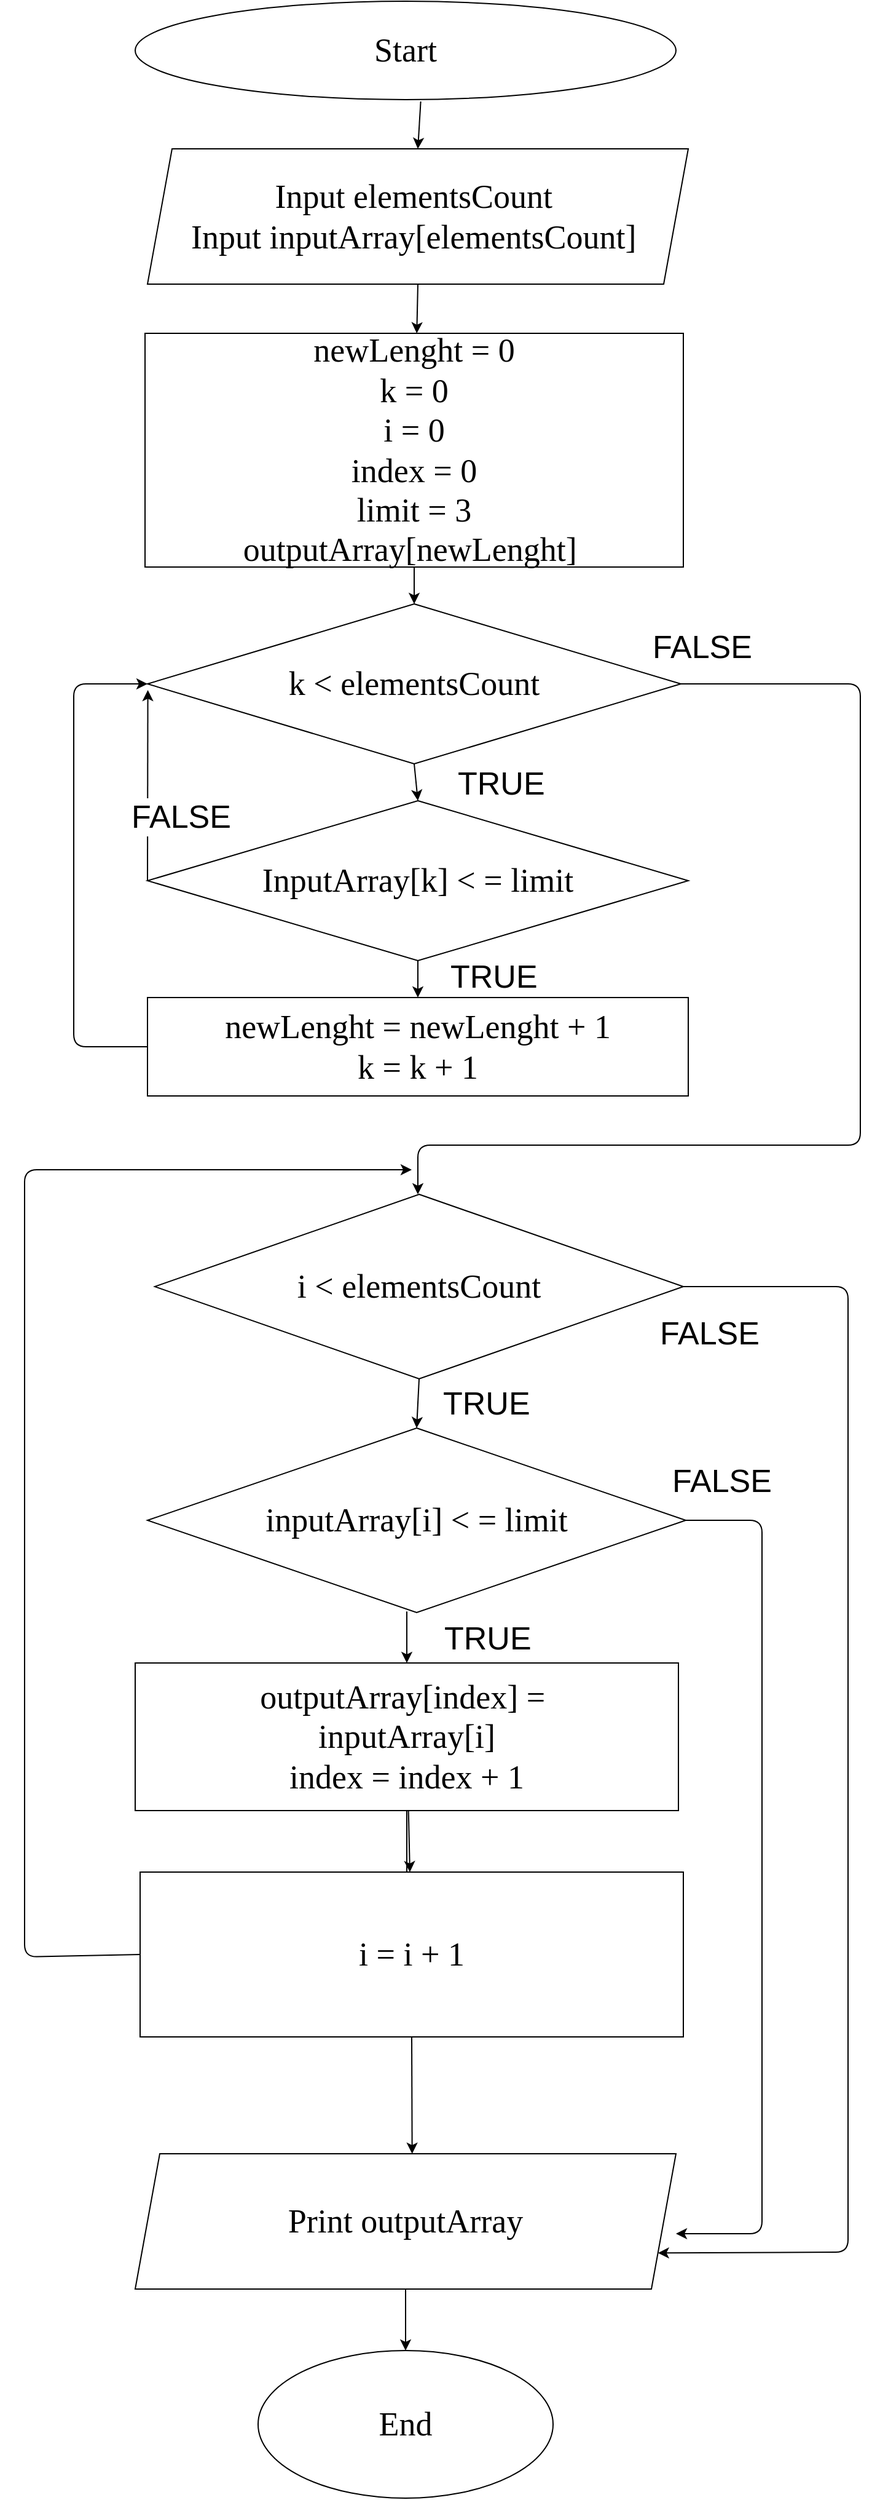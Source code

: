 <mxfile>
    <diagram id="qtP8F5DnXkwx_0KtTDRE" name="Page-1">
        <mxGraphModel dx="1323" dy="607" grid="1" gridSize="10" guides="1" tooltips="1" connect="1" arrows="1" fold="1" page="1" pageScale="1" pageWidth="827" pageHeight="1169" math="0" shadow="0">
            <root>
                <mxCell id="0"/>
                <mxCell id="1" parent="0"/>
                <mxCell id="2" value="" style="edgeStyle=none;html=1;exitX=0.5;exitY=1;exitDx=0;exitDy=0;" parent="1" source="20" target="5" edge="1">
                    <mxGeometry relative="1" as="geometry">
                        <mxPoint x="439.0" y="230" as="sourcePoint"/>
                    </mxGeometry>
                </mxCell>
                <mxCell id="22" style="edgeStyle=none;html=1;exitX=0.528;exitY=1.019;exitDx=0;exitDy=0;entryX=0.5;entryY=0;entryDx=0;entryDy=0;fontSize=14;exitPerimeter=0;" parent="1" source="3" target="20" edge="1">
                    <mxGeometry relative="1" as="geometry"/>
                </mxCell>
                <mxCell id="3" value="Start" style="ellipse;whiteSpace=wrap;html=1;fontFamily=Fira Code;fontSize=27;" parent="1" vertex="1">
                    <mxGeometry x="210" y="10" width="440" height="80" as="geometry"/>
                </mxCell>
                <mxCell id="4" value="" style="edgeStyle=none;html=1;" parent="1" source="5" target="9" edge="1">
                    <mxGeometry relative="1" as="geometry"/>
                </mxCell>
                <mxCell id="5" value="newLenght = 0&lt;br&gt;k = 0&lt;br&gt;i = 0&lt;br&gt;index = 0&lt;br&gt;limit = 3&lt;br&gt;outputArray[newLenght]&amp;nbsp;" style="whiteSpace=wrap;html=1;fontSize=27;fontFamily=Fira Code;" parent="1" vertex="1">
                    <mxGeometry x="218" y="280" width="438" height="190" as="geometry"/>
                </mxCell>
                <mxCell id="23" style="edgeStyle=none;html=1;exitX=0.5;exitY=1;exitDx=0;exitDy=0;fontSize=14;entryX=0.5;entryY=0;entryDx=0;entryDy=0;" parent="1" source="9" target="24" edge="1">
                    <mxGeometry relative="1" as="geometry">
                        <mxPoint x="438" y="690" as="targetPoint"/>
                    </mxGeometry>
                </mxCell>
                <mxCell id="36" style="edgeStyle=none;html=1;exitX=1;exitY=0.5;exitDx=0;exitDy=0;fontSize=30;" parent="1" source="9" edge="1">
                    <mxGeometry relative="1" as="geometry">
                        <mxPoint x="440" y="980" as="targetPoint"/>
                        <Array as="points">
                            <mxPoint x="800" y="565"/>
                            <mxPoint x="800" y="940"/>
                            <mxPoint x="440" y="940"/>
                        </Array>
                    </mxGeometry>
                </mxCell>
                <mxCell id="9" value="k &amp;lt;&amp;nbsp;&lt;span style=&quot;font-family: &amp;#34;fira code&amp;#34;&quot;&gt;elementsC&lt;/span&gt;&lt;span style=&quot;font-family: &amp;#34;fira code&amp;#34;&quot;&gt;ount&lt;/span&gt;" style="rhombus;whiteSpace=wrap;html=1;fontSize=27;fontFamily=Fira Code;" parent="1" vertex="1">
                    <mxGeometry x="220" y="500" width="434" height="130" as="geometry"/>
                </mxCell>
                <mxCell id="10" value="" style="edgeStyle=none;html=1;" parent="1" edge="1">
                    <mxGeometry relative="1" as="geometry">
                        <mxPoint x="431" y="1319.14" as="sourcePoint"/>
                        <mxPoint x="431" y="1361" as="targetPoint"/>
                    </mxGeometry>
                </mxCell>
                <mxCell id="11" value="&lt;font style=&quot;font-size: 26px&quot;&gt;&amp;nbsp;TRUE&amp;nbsp;&amp;nbsp;&lt;/font&gt;" style="edgeLabel;html=1;align=center;verticalAlign=middle;resizable=0;points=[];fontSize=11;" parent="10" vertex="1" connectable="0">
                    <mxGeometry x="-0.337" y="1" relative="1" as="geometry">
                        <mxPoint x="68" y="8" as="offset"/>
                    </mxGeometry>
                </mxCell>
                <mxCell id="47" style="edgeStyle=none;html=1;exitX=1;exitY=0.5;exitDx=0;exitDy=0;" edge="1" parent="1" source="14">
                    <mxGeometry relative="1" as="geometry">
                        <mxPoint x="650" y="1825" as="targetPoint"/>
                        <Array as="points">
                            <mxPoint x="720" y="1245"/>
                            <mxPoint x="720" y="1825"/>
                        </Array>
                    </mxGeometry>
                </mxCell>
                <mxCell id="14" value="&lt;span&gt;inputArray[i] &amp;lt; = limit&lt;/span&gt;" style="rhombus;whiteSpace=wrap;html=1;fontSize=27;fontFamily=Fira Code;" parent="1" vertex="1">
                    <mxGeometry x="220" y="1170" width="438" height="150" as="geometry"/>
                </mxCell>
                <mxCell id="15" value="" style="edgeStyle=none;html=1;fontSize=26;" parent="1" source="16" edge="1">
                    <mxGeometry relative="1" as="geometry">
                        <mxPoint x="431" y="1641" as="targetPoint"/>
                    </mxGeometry>
                </mxCell>
                <mxCell id="52" value="" style="edgeStyle=none;html=1;" edge="1" parent="1" source="16" target="18">
                    <mxGeometry relative="1" as="geometry"/>
                </mxCell>
                <mxCell id="16" value="outputArray[index] =&amp;nbsp;&lt;br&gt;inputArray[i]&lt;br&gt;index = index + 1" style="whiteSpace=wrap;html=1;fontSize=27;fontFamily=Fira Code;" parent="1" vertex="1">
                    <mxGeometry x="210" y="1361" width="442" height="120" as="geometry"/>
                </mxCell>
                <mxCell id="45" style="edgeStyle=none;html=1;exitX=0;exitY=0.5;exitDx=0;exitDy=0;" edge="1" parent="1" source="18">
                    <mxGeometry relative="1" as="geometry">
                        <mxPoint x="435" y="960" as="targetPoint"/>
                        <Array as="points">
                            <mxPoint x="120" y="1600"/>
                            <mxPoint x="120" y="960"/>
                        </Array>
                    </mxGeometry>
                </mxCell>
                <mxCell id="51" style="edgeStyle=none;html=1;exitX=0.5;exitY=1;exitDx=0;exitDy=0;" edge="1" parent="1" source="18">
                    <mxGeometry relative="1" as="geometry">
                        <mxPoint x="435.333" y="1760" as="targetPoint"/>
                    </mxGeometry>
                </mxCell>
                <mxCell id="18" value="i = i + 1" style="whiteSpace=wrap;html=1;fontSize=27;fontFamily=Fira Code;" parent="1" vertex="1">
                    <mxGeometry x="214" y="1531.0" width="442" height="134" as="geometry"/>
                </mxCell>
                <mxCell id="19" value="End" style="ellipse;whiteSpace=wrap;html=1;fontSize=27;fontFamily=Fira Code;" parent="1" vertex="1">
                    <mxGeometry x="310" y="1920.0" width="240" height="120" as="geometry"/>
                </mxCell>
                <mxCell id="20" value="&lt;span style=&quot;font-size: 27px ; font-family: &amp;#34;fira code&amp;#34;&quot;&gt;Input elementsC&lt;/span&gt;&lt;span style=&quot;font-family: &amp;#34;fira code&amp;#34; ; font-size: 27px&quot;&gt;ount&lt;/span&gt;&lt;span style=&quot;font-family: &amp;#34;fira code&amp;#34; ; font-size: 27px&quot;&gt;&amp;nbsp;&lt;/span&gt;&lt;br style=&quot;font-family: &amp;#34;fira code&amp;#34; ; font-size: 27px&quot;&gt;&lt;span style=&quot;font-family: &amp;#34;fira code&amp;#34; ; font-size: 27px&quot;&gt;Input input&lt;/span&gt;&lt;font face=&quot;fira code&quot;&gt;&lt;span style=&quot;font-size: 27px&quot;&gt;Array[&lt;/span&gt;&lt;/font&gt;&lt;span style=&quot;font-size: 27px ; font-family: &amp;#34;fira code&amp;#34;&quot;&gt;elementsC&lt;/span&gt;&lt;span style=&quot;font-family: &amp;#34;fira code&amp;#34; ; font-size: 27px&quot;&gt;ount&lt;/span&gt;&lt;font face=&quot;fira code&quot;&gt;&lt;span style=&quot;font-size: 27px&quot;&gt;]&amp;nbsp;&lt;/span&gt;&lt;/font&gt;" style="shape=parallelogram;perimeter=parallelogramPerimeter;whiteSpace=wrap;html=1;fixedSize=1;" parent="1" vertex="1">
                    <mxGeometry x="220" y="130" width="440" height="110" as="geometry"/>
                </mxCell>
                <mxCell id="27" style="edgeStyle=none;html=1;exitX=0.5;exitY=1;exitDx=0;exitDy=0;fontSize=30;" parent="1" source="24" edge="1">
                    <mxGeometry relative="1" as="geometry">
                        <mxPoint x="440" y="820" as="targetPoint"/>
                    </mxGeometry>
                </mxCell>
                <mxCell id="33" style="edgeStyle=none;html=1;exitX=0;exitY=0.5;exitDx=0;exitDy=0;fontSize=30;" parent="1" source="24" edge="1">
                    <mxGeometry relative="1" as="geometry">
                        <mxPoint x="220.286" y="570" as="targetPoint"/>
                    </mxGeometry>
                </mxCell>
                <mxCell id="24" value="&lt;span style=&quot;font-family: &amp;#34;fira code&amp;#34; ; font-size: 27px&quot;&gt;InputArray[k] &amp;lt; = limit&lt;/span&gt;" style="rhombus;whiteSpace=wrap;html=1;fontSize=14;" parent="1" vertex="1">
                    <mxGeometry x="220" y="660" width="440" height="130" as="geometry"/>
                </mxCell>
                <mxCell id="25" value="&lt;font style=&quot;font-size: 26px&quot;&gt;&amp;nbsp;TRUE&amp;nbsp;&amp;nbsp;&lt;/font&gt;" style="edgeLabel;html=1;align=center;verticalAlign=middle;resizable=0;points=[];fontSize=11;" parent="1" vertex="1" connectable="0">
                    <mxGeometry x="510" y="1200" as="geometry">
                        <mxPoint x="1" y="-554" as="offset"/>
                    </mxGeometry>
                </mxCell>
                <mxCell id="30" style="edgeStyle=none;html=1;exitX=0;exitY=0.5;exitDx=0;exitDy=0;fontSize=30;entryX=0;entryY=0.5;entryDx=0;entryDy=0;" parent="1" source="28" target="9" edge="1">
                    <mxGeometry relative="1" as="geometry">
                        <mxPoint x="160" y="560" as="targetPoint"/>
                        <Array as="points">
                            <mxPoint x="160" y="860"/>
                            <mxPoint x="160" y="565"/>
                        </Array>
                    </mxGeometry>
                </mxCell>
                <mxCell id="28" value="newLenght&amp;nbsp;= newLenght + 1&lt;br&gt;k = k + 1" style="whiteSpace=wrap;html=1;fontSize=27;fontFamily=Fira Code;" parent="1" vertex="1">
                    <mxGeometry x="220" y="820" width="440" height="80" as="geometry"/>
                </mxCell>
                <mxCell id="31" value="&lt;font style=&quot;font-size: 26px&quot;&gt;&amp;nbsp;TRUE&amp;nbsp;&amp;nbsp;&lt;/font&gt;" style="edgeLabel;html=1;align=center;verticalAlign=middle;resizable=0;points=[];fontSize=11;" parent="1" vertex="1" connectable="0">
                    <mxGeometry x="750.0" y="800.0" as="geometry">
                        <mxPoint x="-245" y="3" as="offset"/>
                    </mxGeometry>
                </mxCell>
                <mxCell id="34" value="&amp;nbsp;FALSE&amp;nbsp;" style="edgeLabel;html=1;align=center;verticalAlign=middle;resizable=0;points=[];fontSize=26;" parent="1" vertex="1" connectable="0">
                    <mxGeometry x="100" y="840.001" as="geometry">
                        <mxPoint x="571" y="-305" as="offset"/>
                    </mxGeometry>
                </mxCell>
                <mxCell id="35" value="&amp;nbsp;FALSE&amp;nbsp;" style="edgeLabel;html=1;align=center;verticalAlign=middle;resizable=0;points=[];fontSize=26;" parent="1" vertex="1" connectable="0">
                    <mxGeometry x="120" y="860.001" as="geometry">
                        <mxPoint x="127" y="-187" as="offset"/>
                    </mxGeometry>
                </mxCell>
                <mxCell id="40" style="edgeStyle=none;html=1;exitX=0.5;exitY=1;exitDx=0;exitDy=0;entryX=0.5;entryY=0;entryDx=0;entryDy=0;fontSize=30;" parent="1" source="38" target="14" edge="1">
                    <mxGeometry relative="1" as="geometry"/>
                </mxCell>
                <mxCell id="48" style="edgeStyle=none;html=1;exitX=1;exitY=0.5;exitDx=0;exitDy=0;entryX=1;entryY=0.75;entryDx=0;entryDy=0;" edge="1" parent="1" source="38" target="42">
                    <mxGeometry relative="1" as="geometry">
                        <mxPoint x="650" y="1840" as="targetPoint"/>
                        <Array as="points">
                            <mxPoint x="790" y="1055"/>
                            <mxPoint x="790" y="1840"/>
                        </Array>
                    </mxGeometry>
                </mxCell>
                <mxCell id="38" value="&lt;span&gt;i &amp;lt; elementsCount&lt;/span&gt;" style="rhombus;whiteSpace=wrap;html=1;fontSize=27;fontFamily=Fira Code;" parent="1" vertex="1">
                    <mxGeometry x="226" y="980" width="430" height="150" as="geometry"/>
                </mxCell>
                <mxCell id="46" style="edgeStyle=none;html=1;exitX=0.5;exitY=1;exitDx=0;exitDy=0;" edge="1" parent="1" source="42">
                    <mxGeometry relative="1" as="geometry">
                        <mxPoint x="430" y="1920" as="targetPoint"/>
                    </mxGeometry>
                </mxCell>
                <mxCell id="42" value="&lt;font face=&quot;fira code&quot;&gt;&lt;span style=&quot;font-size: 27px&quot;&gt;Print outputArray&lt;/span&gt;&lt;/font&gt;" style="shape=parallelogram;perimeter=parallelogramPerimeter;whiteSpace=wrap;html=1;fixedSize=1;" vertex="1" parent="1">
                    <mxGeometry x="210" y="1760" width="440" height="110" as="geometry"/>
                </mxCell>
                <mxCell id="44" value="&lt;font style=&quot;font-size: 26px&quot;&gt;&amp;nbsp;TRUE&amp;nbsp;&amp;nbsp;&lt;/font&gt;" style="edgeLabel;html=1;align=center;verticalAlign=middle;resizable=0;points=[];fontSize=11;" vertex="1" connectable="0" parent="1">
                    <mxGeometry x="520" y="1350.473" as="geometry">
                        <mxPoint x="-21" y="-201" as="offset"/>
                    </mxGeometry>
                </mxCell>
                <mxCell id="49" value="&amp;nbsp;FALSE&amp;nbsp;" style="edgeLabel;html=1;align=center;verticalAlign=middle;resizable=0;points=[];fontSize=26;" vertex="1" connectable="0" parent="1">
                    <mxGeometry x="560" y="1400.001" as="geometry">
                        <mxPoint x="127" y="-187" as="offset"/>
                    </mxGeometry>
                </mxCell>
                <mxCell id="50" value="&amp;nbsp;FALSE&amp;nbsp;" style="edgeLabel;html=1;align=center;verticalAlign=middle;resizable=0;points=[];fontSize=26;" vertex="1" connectable="0" parent="1">
                    <mxGeometry x="550" y="1280.001" as="geometry">
                        <mxPoint x="127" y="-187" as="offset"/>
                    </mxGeometry>
                </mxCell>
            </root>
        </mxGraphModel>
    </diagram>
</mxfile>